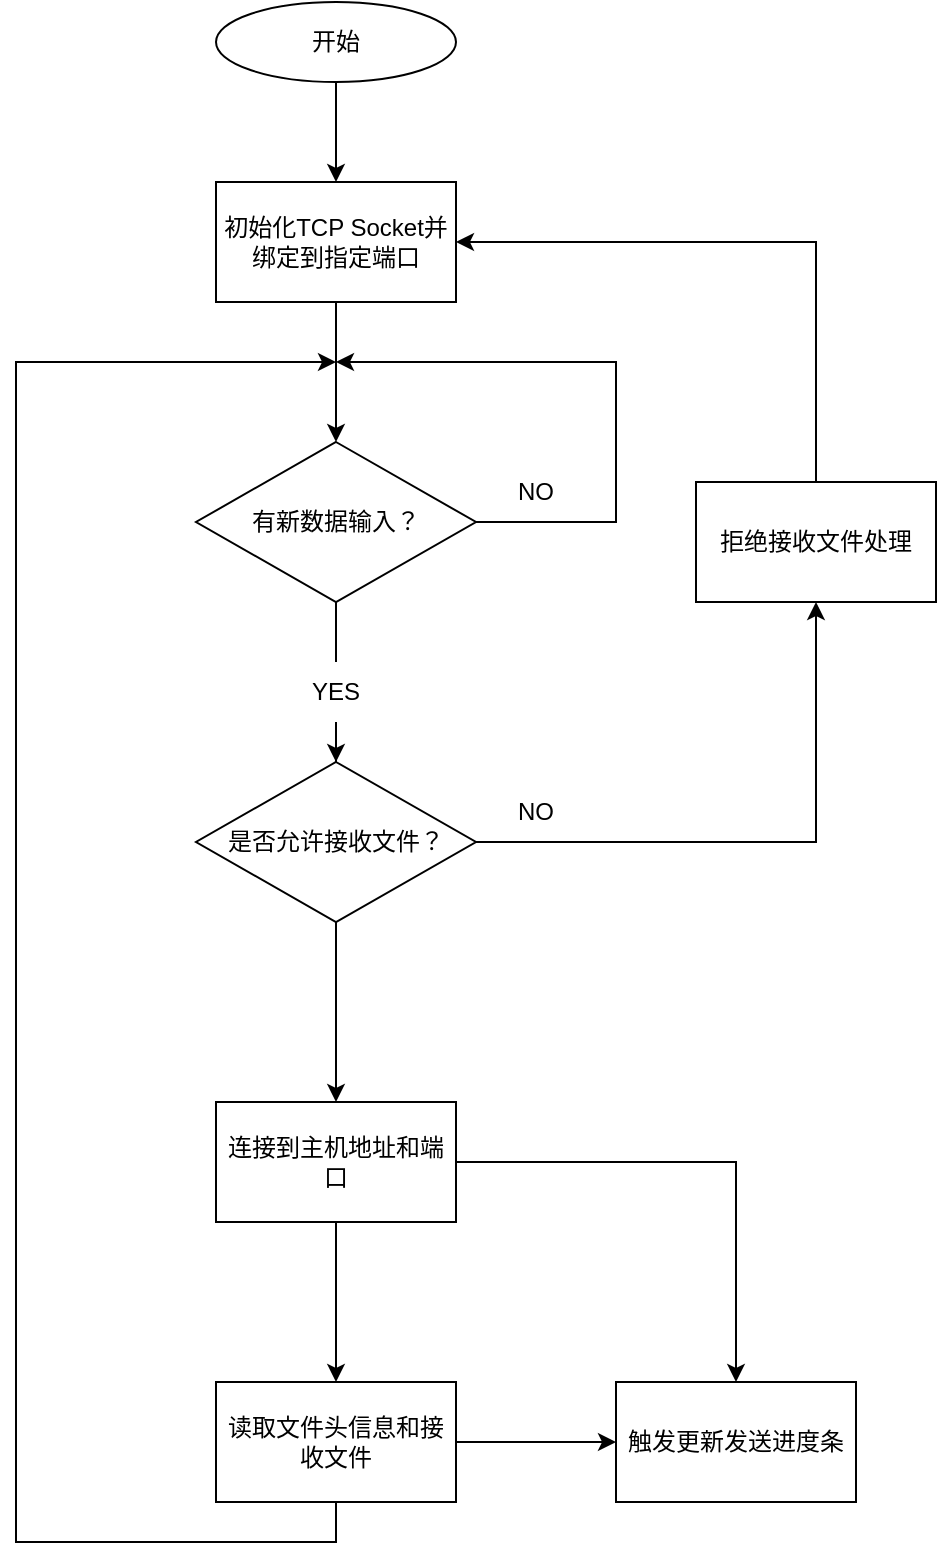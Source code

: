 <mxfile version="16.4.0" type="device"><diagram id="C5RBs43oDa-KdzZeNtuy" name="Page-1"><mxGraphModel dx="1106" dy="997" grid="1" gridSize="10" guides="1" tooltips="1" connect="1" arrows="1" fold="1" page="1" pageScale="1" pageWidth="827" pageHeight="1169" math="0" shadow="0"><root><mxCell id="WIyWlLk6GJQsqaUBKTNV-0"/><mxCell id="WIyWlLk6GJQsqaUBKTNV-1" parent="WIyWlLk6GJQsqaUBKTNV-0"/><mxCell id="cmLYrTqkvPEu9Kni4waW-2" value="" style="edgeStyle=orthogonalEdgeStyle;rounded=0;orthogonalLoop=1;jettySize=auto;html=1;" parent="WIyWlLk6GJQsqaUBKTNV-1" source="cmLYrTqkvPEu9Kni4waW-0" target="cmLYrTqkvPEu9Kni4waW-1" edge="1"><mxGeometry relative="1" as="geometry"/></mxCell><mxCell id="cmLYrTqkvPEu9Kni4waW-0" value="开始" style="ellipse;whiteSpace=wrap;html=1;" parent="WIyWlLk6GJQsqaUBKTNV-1" vertex="1"><mxGeometry x="340" y="70" width="120" height="40" as="geometry"/></mxCell><mxCell id="cmLYrTqkvPEu9Kni4waW-4" value="" style="edgeStyle=orthogonalEdgeStyle;rounded=0;orthogonalLoop=1;jettySize=auto;html=1;" parent="WIyWlLk6GJQsqaUBKTNV-1" source="cmLYrTqkvPEu9Kni4waW-1" target="cmLYrTqkvPEu9Kni4waW-3" edge="1"><mxGeometry relative="1" as="geometry"/></mxCell><mxCell id="cmLYrTqkvPEu9Kni4waW-1" value="初始化TCP Socket并绑定到指定端口" style="whiteSpace=wrap;html=1;" parent="WIyWlLk6GJQsqaUBKTNV-1" vertex="1"><mxGeometry x="340" y="160" width="120" height="60" as="geometry"/></mxCell><mxCell id="cmLYrTqkvPEu9Kni4waW-5" style="edgeStyle=orthogonalEdgeStyle;rounded=0;orthogonalLoop=1;jettySize=auto;html=1;" parent="WIyWlLk6GJQsqaUBKTNV-1" source="cmLYrTqkvPEu9Kni4waW-3" edge="1"><mxGeometry relative="1" as="geometry"><mxPoint x="400" y="250" as="targetPoint"/><Array as="points"><mxPoint x="540" y="330"/><mxPoint x="540" y="250"/></Array></mxGeometry></mxCell><mxCell id="cmLYrTqkvPEu9Kni4waW-7" value="" style="edgeStyle=orthogonalEdgeStyle;rounded=0;orthogonalLoop=1;jettySize=auto;html=1;startArrow=none;" parent="WIyWlLk6GJQsqaUBKTNV-1" source="6YKIruPlXtY0lxTe86gN-9" target="cmLYrTqkvPEu9Kni4waW-6" edge="1"><mxGeometry relative="1" as="geometry"/></mxCell><mxCell id="cmLYrTqkvPEu9Kni4waW-3" value="有新数据输入？" style="rhombus;whiteSpace=wrap;html=1;" parent="WIyWlLk6GJQsqaUBKTNV-1" vertex="1"><mxGeometry x="330" y="290" width="140" height="80" as="geometry"/></mxCell><mxCell id="cmLYrTqkvPEu9Kni4waW-9" value="" style="edgeStyle=orthogonalEdgeStyle;rounded=0;orthogonalLoop=1;jettySize=auto;html=1;" parent="WIyWlLk6GJQsqaUBKTNV-1" source="cmLYrTqkvPEu9Kni4waW-6" target="cmLYrTqkvPEu9Kni4waW-8" edge="1"><mxGeometry relative="1" as="geometry"/></mxCell><mxCell id="6YKIruPlXtY0lxTe86gN-3" style="edgeStyle=orthogonalEdgeStyle;rounded=0;orthogonalLoop=1;jettySize=auto;html=1;entryX=0.5;entryY=1;entryDx=0;entryDy=0;" parent="WIyWlLk6GJQsqaUBKTNV-1" source="cmLYrTqkvPEu9Kni4waW-6" target="6YKIruPlXtY0lxTe86gN-4" edge="1"><mxGeometry relative="1" as="geometry"><mxPoint x="640" y="380" as="targetPoint"/></mxGeometry></mxCell><mxCell id="cmLYrTqkvPEu9Kni4waW-6" value="是否允许接收文件？" style="rhombus;whiteSpace=wrap;html=1;" parent="WIyWlLk6GJQsqaUBKTNV-1" vertex="1"><mxGeometry x="330" y="450" width="140" height="80" as="geometry"/></mxCell><mxCell id="cmLYrTqkvPEu9Kni4waW-11" value="" style="edgeStyle=orthogonalEdgeStyle;rounded=0;orthogonalLoop=1;jettySize=auto;html=1;" parent="WIyWlLk6GJQsqaUBKTNV-1" source="cmLYrTqkvPEu9Kni4waW-8" target="cmLYrTqkvPEu9Kni4waW-10" edge="1"><mxGeometry relative="1" as="geometry"/></mxCell><mxCell id="6YKIruPlXtY0lxTe86gN-11" style="edgeStyle=orthogonalEdgeStyle;rounded=0;orthogonalLoop=1;jettySize=auto;html=1;" parent="WIyWlLk6GJQsqaUBKTNV-1" source="cmLYrTqkvPEu9Kni4waW-8" target="cmLYrTqkvPEu9Kni4waW-12" edge="1"><mxGeometry relative="1" as="geometry"/></mxCell><mxCell id="cmLYrTqkvPEu9Kni4waW-8" value="连接到主机地址和端口" style="whiteSpace=wrap;html=1;" parent="WIyWlLk6GJQsqaUBKTNV-1" vertex="1"><mxGeometry x="340" y="620" width="120" height="60" as="geometry"/></mxCell><mxCell id="cmLYrTqkvPEu9Kni4waW-13" value="" style="edgeStyle=orthogonalEdgeStyle;rounded=0;orthogonalLoop=1;jettySize=auto;html=1;" parent="WIyWlLk6GJQsqaUBKTNV-1" source="cmLYrTqkvPEu9Kni4waW-10" target="cmLYrTqkvPEu9Kni4waW-12" edge="1"><mxGeometry relative="1" as="geometry"/></mxCell><mxCell id="cmLYrTqkvPEu9Kni4waW-15" style="edgeStyle=orthogonalEdgeStyle;rounded=0;orthogonalLoop=1;jettySize=auto;html=1;" parent="WIyWlLk6GJQsqaUBKTNV-1" source="cmLYrTqkvPEu9Kni4waW-10" edge="1"><mxGeometry relative="1" as="geometry"><mxPoint x="400" y="250" as="targetPoint"/><Array as="points"><mxPoint x="400" y="840"/><mxPoint x="240" y="840"/><mxPoint x="240" y="250"/></Array></mxGeometry></mxCell><mxCell id="cmLYrTqkvPEu9Kni4waW-10" value="读取文件头信息和接收文件" style="whiteSpace=wrap;html=1;" parent="WIyWlLk6GJQsqaUBKTNV-1" vertex="1"><mxGeometry x="340" y="760" width="120" height="60" as="geometry"/></mxCell><mxCell id="cmLYrTqkvPEu9Kni4waW-12" value="触发更新发送进度条" style="whiteSpace=wrap;html=1;" parent="WIyWlLk6GJQsqaUBKTNV-1" vertex="1"><mxGeometry x="540" y="760" width="120" height="60" as="geometry"/></mxCell><mxCell id="6YKIruPlXtY0lxTe86gN-2" value="NO" style="text;html=1;strokeColor=none;fillColor=none;align=center;verticalAlign=middle;whiteSpace=wrap;rounded=0;" parent="WIyWlLk6GJQsqaUBKTNV-1" vertex="1"><mxGeometry x="470" y="300" width="60" height="30" as="geometry"/></mxCell><mxCell id="6YKIruPlXtY0lxTe86gN-5" style="edgeStyle=orthogonalEdgeStyle;rounded=0;orthogonalLoop=1;jettySize=auto;html=1;entryX=1;entryY=0.5;entryDx=0;entryDy=0;" parent="WIyWlLk6GJQsqaUBKTNV-1" source="6YKIruPlXtY0lxTe86gN-4" target="cmLYrTqkvPEu9Kni4waW-1" edge="1"><mxGeometry relative="1" as="geometry"><Array as="points"><mxPoint x="640" y="190"/></Array></mxGeometry></mxCell><mxCell id="6YKIruPlXtY0lxTe86gN-4" value="拒绝接收文件处理" style="rounded=0;whiteSpace=wrap;html=1;" parent="WIyWlLk6GJQsqaUBKTNV-1" vertex="1"><mxGeometry x="580" y="310" width="120" height="60" as="geometry"/></mxCell><mxCell id="6YKIruPlXtY0lxTe86gN-8" value="NO" style="text;html=1;strokeColor=none;fillColor=none;align=center;verticalAlign=middle;whiteSpace=wrap;rounded=0;" parent="WIyWlLk6GJQsqaUBKTNV-1" vertex="1"><mxGeometry x="470" y="460" width="60" height="30" as="geometry"/></mxCell><mxCell id="6YKIruPlXtY0lxTe86gN-9" value="YES" style="text;html=1;strokeColor=none;fillColor=none;align=center;verticalAlign=middle;whiteSpace=wrap;rounded=0;" parent="WIyWlLk6GJQsqaUBKTNV-1" vertex="1"><mxGeometry x="370" y="400" width="60" height="30" as="geometry"/></mxCell><mxCell id="6YKIruPlXtY0lxTe86gN-10" value="" style="edgeStyle=orthogonalEdgeStyle;rounded=0;orthogonalLoop=1;jettySize=auto;html=1;endArrow=none;" parent="WIyWlLk6GJQsqaUBKTNV-1" source="cmLYrTqkvPEu9Kni4waW-3" target="6YKIruPlXtY0lxTe86gN-9" edge="1"><mxGeometry relative="1" as="geometry"><mxPoint x="400" y="370" as="sourcePoint"/><mxPoint x="400" y="450" as="targetPoint"/></mxGeometry></mxCell></root></mxGraphModel></diagram></mxfile>